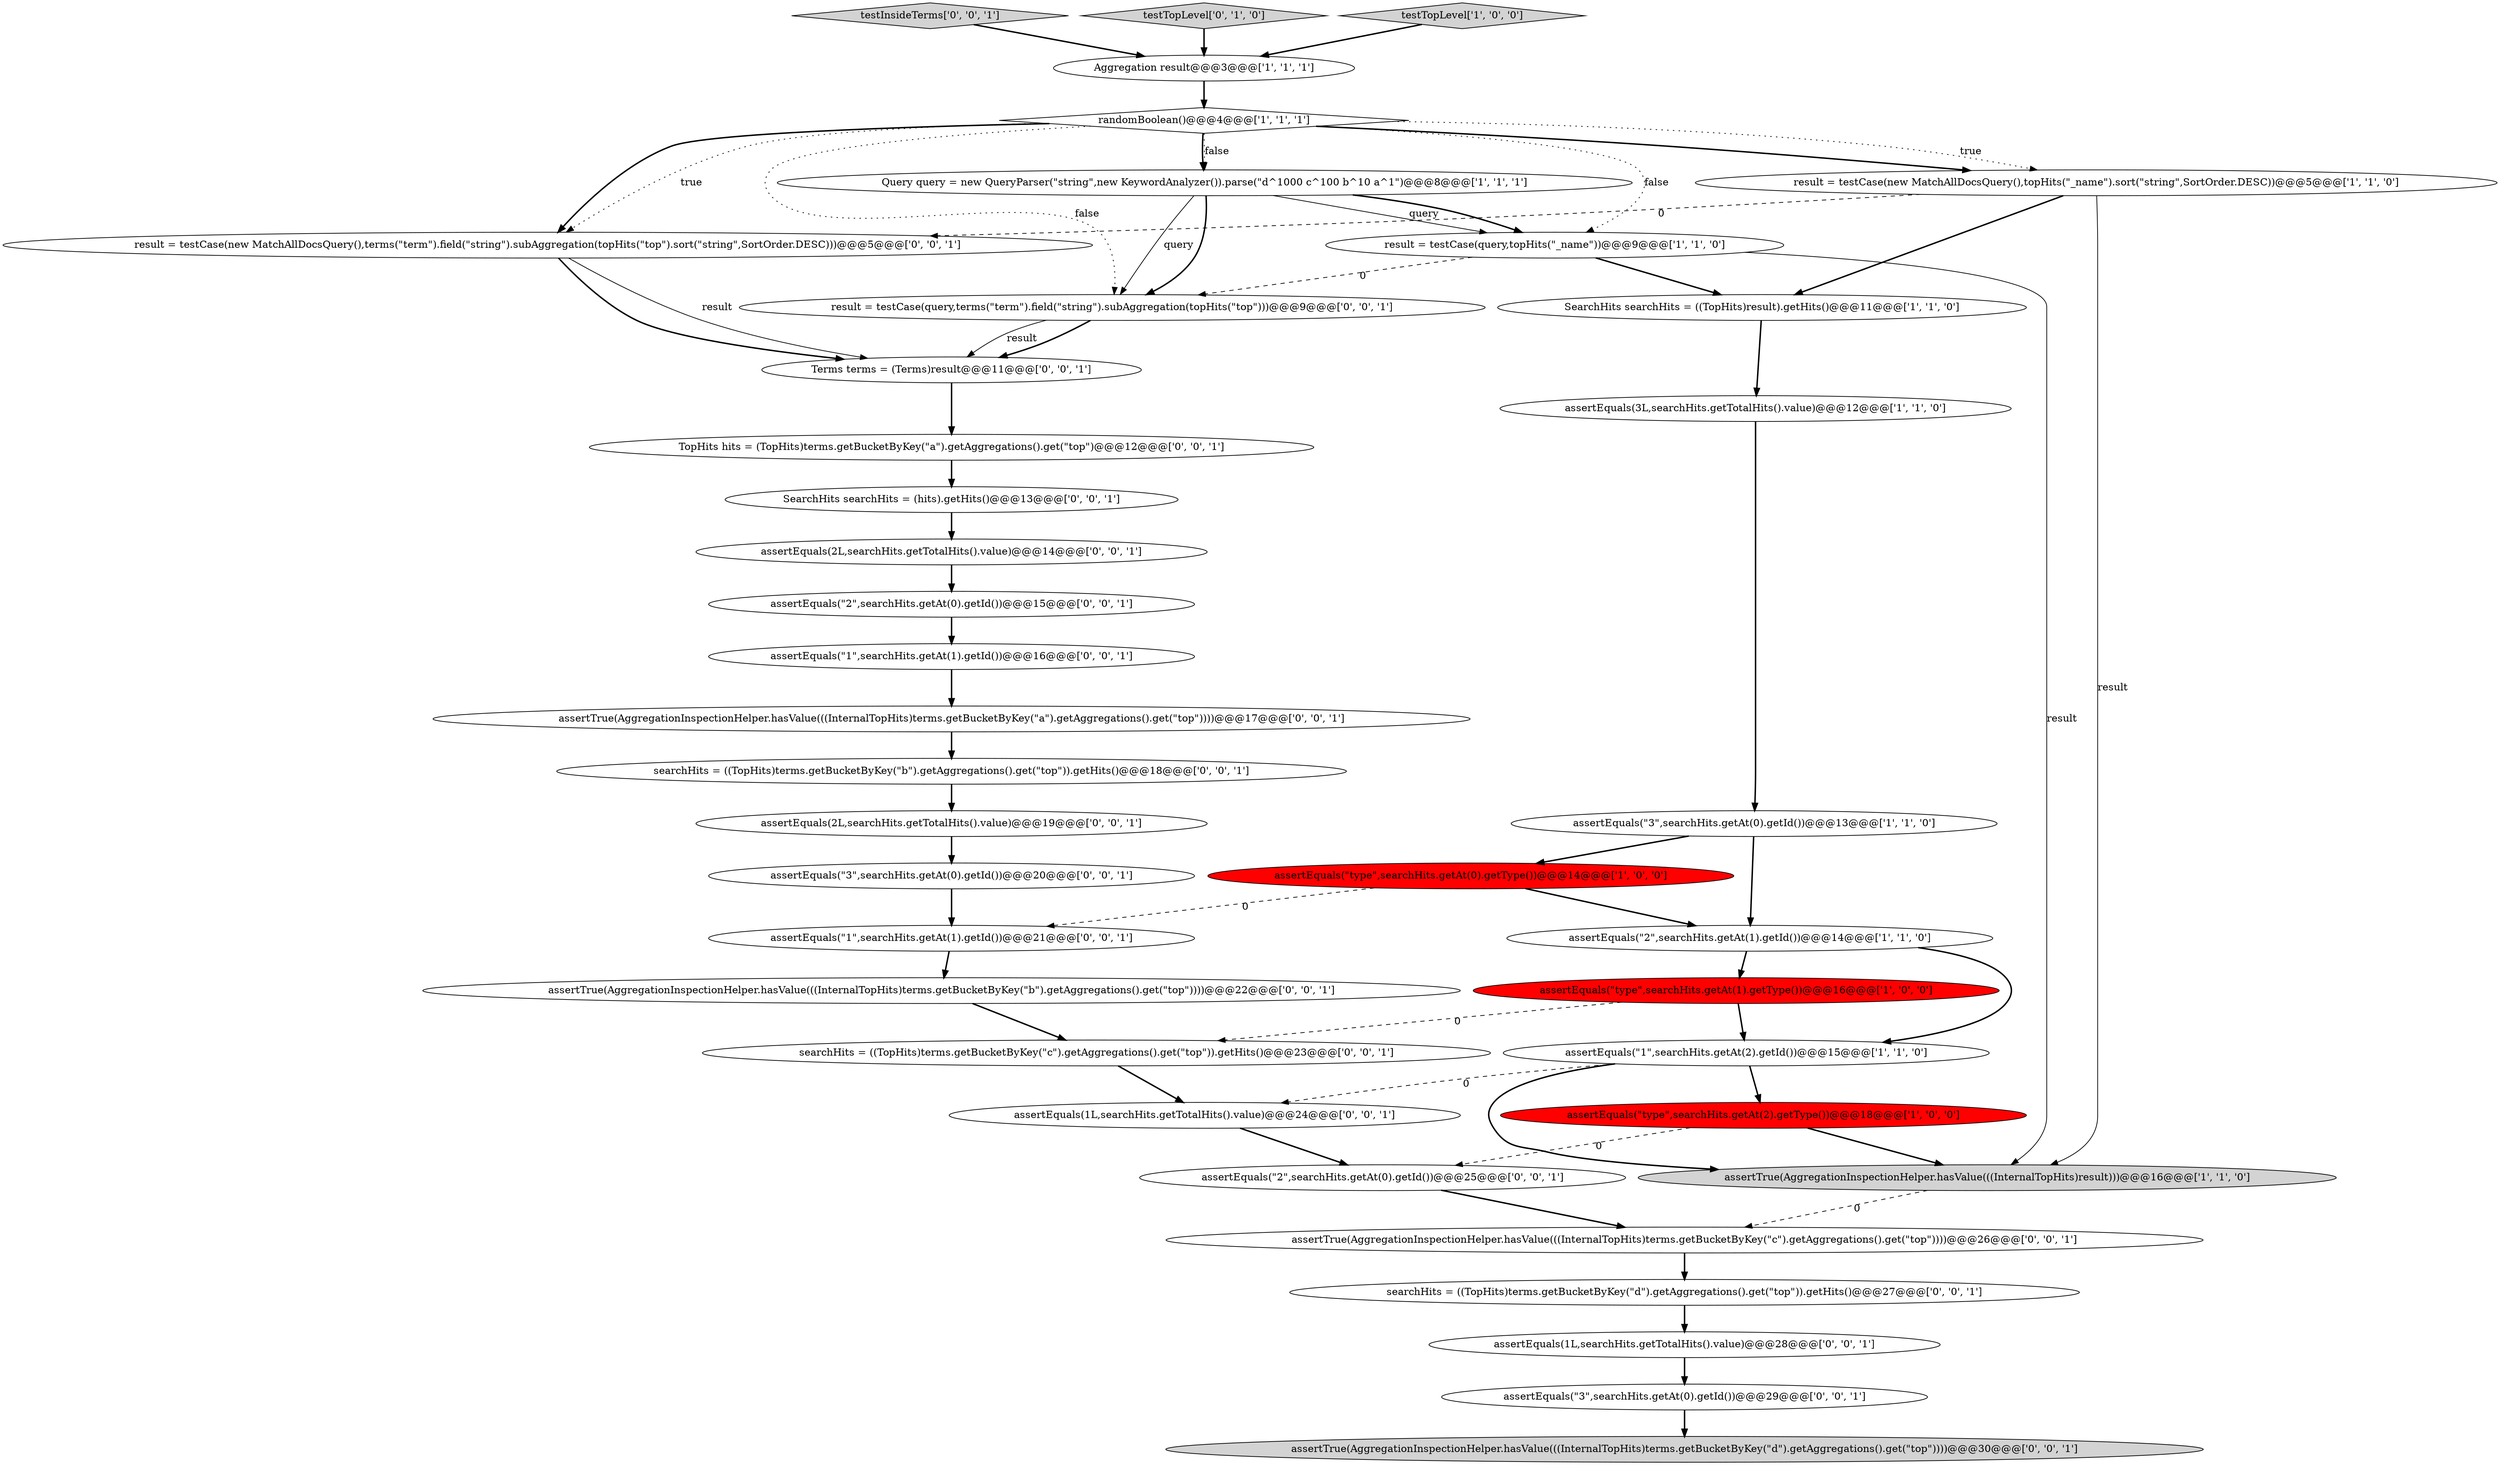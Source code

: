 digraph {
0 [style = filled, label = "assertEquals(3L,searchHits.getTotalHits().value)@@@12@@@['1', '1', '0']", fillcolor = white, shape = ellipse image = "AAA0AAABBB1BBB"];
29 [style = filled, label = "result = testCase(new MatchAllDocsQuery(),terms(\"term\").field(\"string\").subAggregation(topHits(\"top\").sort(\"string\",SortOrder.DESC)))@@@5@@@['0', '0', '1']", fillcolor = white, shape = ellipse image = "AAA0AAABBB3BBB"];
12 [style = filled, label = "result = testCase(query,topHits(\"_name\"))@@@9@@@['1', '1', '0']", fillcolor = white, shape = ellipse image = "AAA0AAABBB1BBB"];
10 [style = filled, label = "assertTrue(AggregationInspectionHelper.hasValue(((InternalTopHits)result)))@@@16@@@['1', '1', '0']", fillcolor = lightgray, shape = ellipse image = "AAA0AAABBB1BBB"];
34 [style = filled, label = "assertEquals(\"2\",searchHits.getAt(0).getId())@@@25@@@['0', '0', '1']", fillcolor = white, shape = ellipse image = "AAA0AAABBB3BBB"];
25 [style = filled, label = "searchHits = ((TopHits)terms.getBucketByKey(\"c\").getAggregations().get(\"top\")).getHits()@@@23@@@['0', '0', '1']", fillcolor = white, shape = ellipse image = "AAA0AAABBB3BBB"];
35 [style = filled, label = "assertTrue(AggregationInspectionHelper.hasValue(((InternalTopHits)terms.getBucketByKey(\"b\").getAggregations().get(\"top\"))))@@@22@@@['0', '0', '1']", fillcolor = white, shape = ellipse image = "AAA0AAABBB3BBB"];
23 [style = filled, label = "testInsideTerms['0', '0', '1']", fillcolor = lightgray, shape = diamond image = "AAA0AAABBB3BBB"];
5 [style = filled, label = "assertEquals(\"3\",searchHits.getAt(0).getId())@@@13@@@['1', '1', '0']", fillcolor = white, shape = ellipse image = "AAA0AAABBB1BBB"];
7 [style = filled, label = "assertEquals(\"type\",searchHits.getAt(2).getType())@@@18@@@['1', '0', '0']", fillcolor = red, shape = ellipse image = "AAA1AAABBB1BBB"];
26 [style = filled, label = "result = testCase(query,terms(\"term\").field(\"string\").subAggregation(topHits(\"top\")))@@@9@@@['0', '0', '1']", fillcolor = white, shape = ellipse image = "AAA0AAABBB3BBB"];
32 [style = filled, label = "assertEquals(1L,searchHits.getTotalHits().value)@@@28@@@['0', '0', '1']", fillcolor = white, shape = ellipse image = "AAA0AAABBB3BBB"];
8 [style = filled, label = "Aggregation result@@@3@@@['1', '1', '1']", fillcolor = white, shape = ellipse image = "AAA0AAABBB1BBB"];
38 [style = filled, label = "TopHits hits = (TopHits)terms.getBucketByKey(\"a\").getAggregations().get(\"top\")@@@12@@@['0', '0', '1']", fillcolor = white, shape = ellipse image = "AAA0AAABBB3BBB"];
24 [style = filled, label = "assertTrue(AggregationInspectionHelper.hasValue(((InternalTopHits)terms.getBucketByKey(\"d\").getAggregations().get(\"top\"))))@@@30@@@['0', '0', '1']", fillcolor = lightgray, shape = ellipse image = "AAA0AAABBB3BBB"];
21 [style = filled, label = "assertEquals(\"3\",searchHits.getAt(0).getId())@@@29@@@['0', '0', '1']", fillcolor = white, shape = ellipse image = "AAA0AAABBB3BBB"];
9 [style = filled, label = "assertEquals(\"1\",searchHits.getAt(2).getId())@@@15@@@['1', '1', '0']", fillcolor = white, shape = ellipse image = "AAA0AAABBB1BBB"];
36 [style = filled, label = "SearchHits searchHits = (hits).getHits()@@@13@@@['0', '0', '1']", fillcolor = white, shape = ellipse image = "AAA0AAABBB3BBB"];
37 [style = filled, label = "assertEquals(\"1\",searchHits.getAt(1).getId())@@@21@@@['0', '0', '1']", fillcolor = white, shape = ellipse image = "AAA0AAABBB3BBB"];
4 [style = filled, label = "assertEquals(\"2\",searchHits.getAt(1).getId())@@@14@@@['1', '1', '0']", fillcolor = white, shape = ellipse image = "AAA0AAABBB1BBB"];
16 [style = filled, label = "assertEquals(1L,searchHits.getTotalHits().value)@@@24@@@['0', '0', '1']", fillcolor = white, shape = ellipse image = "AAA0AAABBB3BBB"];
27 [style = filled, label = "Terms terms = (Terms)result@@@11@@@['0', '0', '1']", fillcolor = white, shape = ellipse image = "AAA0AAABBB3BBB"];
1 [style = filled, label = "SearchHits searchHits = ((TopHits)result).getHits()@@@11@@@['1', '1', '0']", fillcolor = white, shape = ellipse image = "AAA0AAABBB1BBB"];
19 [style = filled, label = "assertEquals(\"1\",searchHits.getAt(1).getId())@@@16@@@['0', '0', '1']", fillcolor = white, shape = ellipse image = "AAA0AAABBB3BBB"];
14 [style = filled, label = "Query query = new QueryParser(\"string\",new KeywordAnalyzer()).parse(\"d^1000 c^100 b^10 a^1\")@@@8@@@['1', '1', '1']", fillcolor = white, shape = ellipse image = "AAA0AAABBB1BBB"];
15 [style = filled, label = "testTopLevel['0', '1', '0']", fillcolor = lightgray, shape = diamond image = "AAA0AAABBB2BBB"];
2 [style = filled, label = "testTopLevel['1', '0', '0']", fillcolor = lightgray, shape = diamond image = "AAA0AAABBB1BBB"];
22 [style = filled, label = "assertEquals(2L,searchHits.getTotalHits().value)@@@14@@@['0', '0', '1']", fillcolor = white, shape = ellipse image = "AAA0AAABBB3BBB"];
33 [style = filled, label = "assertTrue(AggregationInspectionHelper.hasValue(((InternalTopHits)terms.getBucketByKey(\"a\").getAggregations().get(\"top\"))))@@@17@@@['0', '0', '1']", fillcolor = white, shape = ellipse image = "AAA0AAABBB3BBB"];
11 [style = filled, label = "assertEquals(\"type\",searchHits.getAt(0).getType())@@@14@@@['1', '0', '0']", fillcolor = red, shape = ellipse image = "AAA1AAABBB1BBB"];
28 [style = filled, label = "assertEquals(2L,searchHits.getTotalHits().value)@@@19@@@['0', '0', '1']", fillcolor = white, shape = ellipse image = "AAA0AAABBB3BBB"];
13 [style = filled, label = "randomBoolean()@@@4@@@['1', '1', '1']", fillcolor = white, shape = diamond image = "AAA0AAABBB1BBB"];
30 [style = filled, label = "assertEquals(\"2\",searchHits.getAt(0).getId())@@@15@@@['0', '0', '1']", fillcolor = white, shape = ellipse image = "AAA0AAABBB3BBB"];
18 [style = filled, label = "searchHits = ((TopHits)terms.getBucketByKey(\"b\").getAggregations().get(\"top\")).getHits()@@@18@@@['0', '0', '1']", fillcolor = white, shape = ellipse image = "AAA0AAABBB3BBB"];
6 [style = filled, label = "assertEquals(\"type\",searchHits.getAt(1).getType())@@@16@@@['1', '0', '0']", fillcolor = red, shape = ellipse image = "AAA1AAABBB1BBB"];
3 [style = filled, label = "result = testCase(new MatchAllDocsQuery(),topHits(\"_name\").sort(\"string\",SortOrder.DESC))@@@5@@@['1', '1', '0']", fillcolor = white, shape = ellipse image = "AAA0AAABBB1BBB"];
20 [style = filled, label = "assertEquals(\"3\",searchHits.getAt(0).getId())@@@20@@@['0', '0', '1']", fillcolor = white, shape = ellipse image = "AAA0AAABBB3BBB"];
31 [style = filled, label = "searchHits = ((TopHits)terms.getBucketByKey(\"d\").getAggregations().get(\"top\")).getHits()@@@27@@@['0', '0', '1']", fillcolor = white, shape = ellipse image = "AAA0AAABBB3BBB"];
17 [style = filled, label = "assertTrue(AggregationInspectionHelper.hasValue(((InternalTopHits)terms.getBucketByKey(\"c\").getAggregations().get(\"top\"))))@@@26@@@['0', '0', '1']", fillcolor = white, shape = ellipse image = "AAA0AAABBB3BBB"];
19->33 [style = bold, label=""];
3->29 [style = dashed, label="0"];
4->9 [style = bold, label=""];
14->26 [style = solid, label="query"];
27->38 [style = bold, label=""];
32->21 [style = bold, label=""];
9->16 [style = dashed, label="0"];
3->1 [style = bold, label=""];
13->3 [style = dotted, label="true"];
28->20 [style = bold, label=""];
4->6 [style = bold, label=""];
7->10 [style = bold, label=""];
31->32 [style = bold, label=""];
17->31 [style = bold, label=""];
29->27 [style = solid, label="result"];
13->14 [style = dotted, label="false"];
11->4 [style = bold, label=""];
3->10 [style = solid, label="result"];
14->12 [style = solid, label="query"];
16->34 [style = bold, label=""];
38->36 [style = bold, label=""];
21->24 [style = bold, label=""];
1->0 [style = bold, label=""];
9->10 [style = bold, label=""];
23->8 [style = bold, label=""];
9->7 [style = bold, label=""];
12->1 [style = bold, label=""];
25->16 [style = bold, label=""];
12->10 [style = solid, label="result"];
18->28 [style = bold, label=""];
22->30 [style = bold, label=""];
35->25 [style = bold, label=""];
12->26 [style = dashed, label="0"];
14->26 [style = bold, label=""];
29->27 [style = bold, label=""];
26->27 [style = bold, label=""];
13->29 [style = bold, label=""];
30->19 [style = bold, label=""];
13->3 [style = bold, label=""];
33->18 [style = bold, label=""];
6->25 [style = dashed, label="0"];
13->29 [style = dotted, label="true"];
13->12 [style = dotted, label="false"];
14->12 [style = bold, label=""];
5->4 [style = bold, label=""];
34->17 [style = bold, label=""];
20->37 [style = bold, label=""];
10->17 [style = dashed, label="0"];
11->37 [style = dashed, label="0"];
5->11 [style = bold, label=""];
37->35 [style = bold, label=""];
6->9 [style = bold, label=""];
13->26 [style = dotted, label="false"];
13->14 [style = bold, label=""];
15->8 [style = bold, label=""];
7->34 [style = dashed, label="0"];
26->27 [style = solid, label="result"];
8->13 [style = bold, label=""];
2->8 [style = bold, label=""];
0->5 [style = bold, label=""];
36->22 [style = bold, label=""];
}
